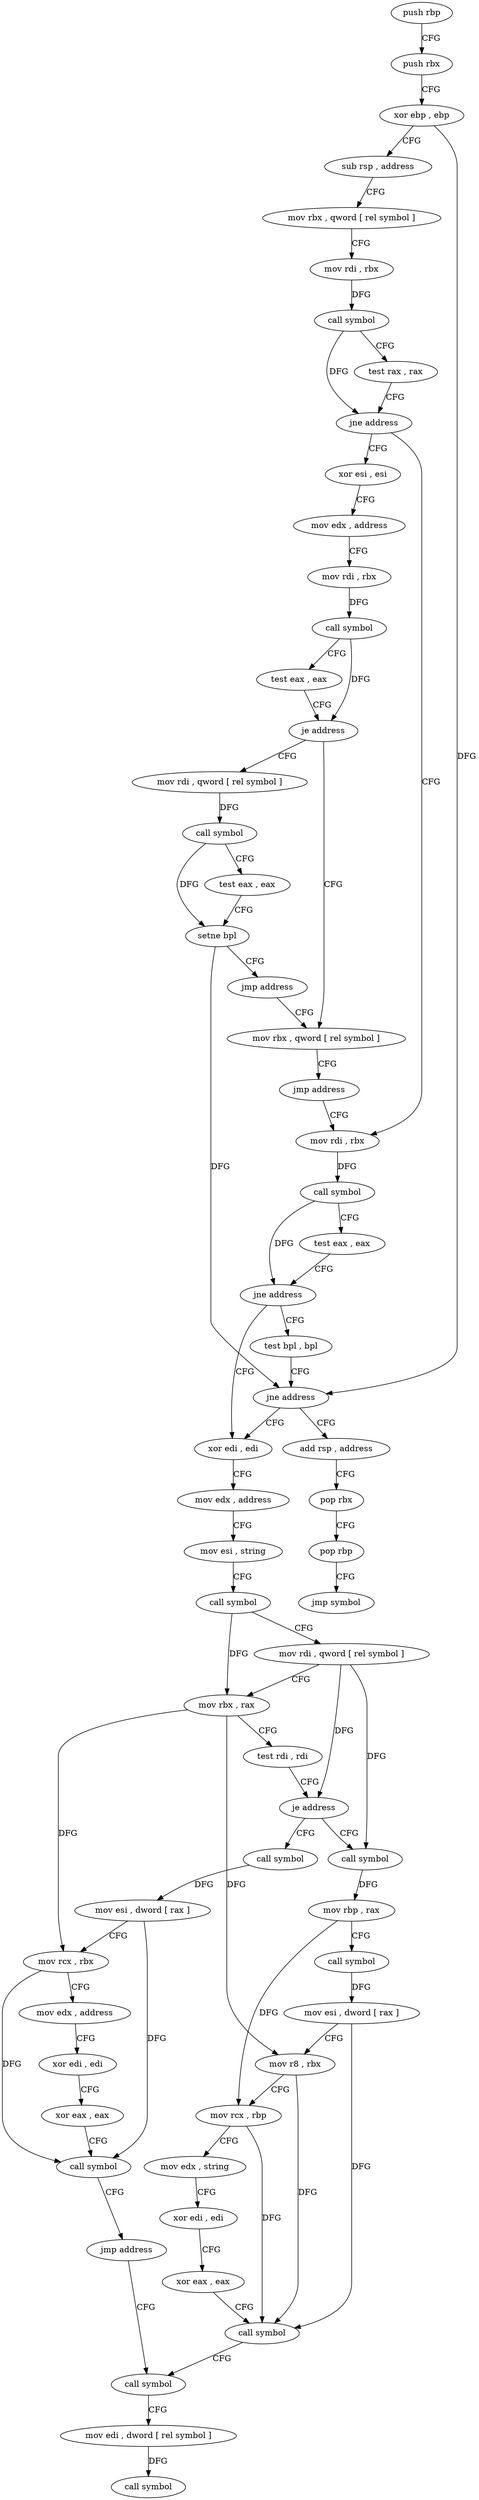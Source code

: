 digraph "func" {
"4218192" [label = "push rbp" ]
"4218193" [label = "push rbx" ]
"4218194" [label = "xor ebp , ebp" ]
"4218196" [label = "sub rsp , address" ]
"4218200" [label = "mov rbx , qword [ rel symbol ]" ]
"4218207" [label = "mov rdi , rbx" ]
"4218210" [label = "call symbol" ]
"4218215" [label = "test rax , rax" ]
"4218218" [label = "jne address" ]
"4218256" [label = "xor esi , esi" ]
"4218220" [label = "mov rdi , rbx" ]
"4218258" [label = "mov edx , address" ]
"4218263" [label = "mov rdi , rbx" ]
"4218266" [label = "call symbol" ]
"4218271" [label = "test eax , eax" ]
"4218273" [label = "je address" ]
"4218368" [label = "mov rdi , qword [ rel symbol ]" ]
"4218275" [label = "mov rbx , qword [ rel symbol ]" ]
"4218223" [label = "call symbol" ]
"4218228" [label = "test eax , eax" ]
"4218230" [label = "jne address" ]
"4218284" [label = "xor edi , edi" ]
"4218232" [label = "test bpl , bpl" ]
"4218375" [label = "call symbol" ]
"4218380" [label = "test eax , eax" ]
"4218382" [label = "setne bpl" ]
"4218386" [label = "jmp address" ]
"4218282" [label = "jmp address" ]
"4218286" [label = "mov edx , address" ]
"4218291" [label = "mov esi , string" ]
"4218296" [label = "call symbol" ]
"4218301" [label = "mov rdi , qword [ rel symbol ]" ]
"4218308" [label = "mov rbx , rax" ]
"4218311" [label = "test rdi , rdi" ]
"4218314" [label = "je address" ]
"4218392" [label = "call symbol" ]
"4218316" [label = "call symbol" ]
"4218235" [label = "jne address" ]
"4218237" [label = "add rsp , address" ]
"4218397" [label = "mov esi , dword [ rax ]" ]
"4218399" [label = "mov rcx , rbx" ]
"4218402" [label = "mov edx , address" ]
"4218407" [label = "xor edi , edi" ]
"4218409" [label = "xor eax , eax" ]
"4218411" [label = "call symbol" ]
"4218416" [label = "jmp address" ]
"4218351" [label = "call symbol" ]
"4218321" [label = "mov rbp , rax" ]
"4218324" [label = "call symbol" ]
"4218329" [label = "mov esi , dword [ rax ]" ]
"4218331" [label = "mov r8 , rbx" ]
"4218334" [label = "mov rcx , rbp" ]
"4218337" [label = "mov edx , string" ]
"4218342" [label = "xor edi , edi" ]
"4218344" [label = "xor eax , eax" ]
"4218346" [label = "call symbol" ]
"4218241" [label = "pop rbx" ]
"4218242" [label = "pop rbp" ]
"4218243" [label = "jmp symbol" ]
"4218356" [label = "mov edi , dword [ rel symbol ]" ]
"4218362" [label = "call symbol" ]
"4218192" -> "4218193" [ label = "CFG" ]
"4218193" -> "4218194" [ label = "CFG" ]
"4218194" -> "4218196" [ label = "CFG" ]
"4218194" -> "4218235" [ label = "DFG" ]
"4218196" -> "4218200" [ label = "CFG" ]
"4218200" -> "4218207" [ label = "CFG" ]
"4218207" -> "4218210" [ label = "DFG" ]
"4218210" -> "4218215" [ label = "CFG" ]
"4218210" -> "4218218" [ label = "DFG" ]
"4218215" -> "4218218" [ label = "CFG" ]
"4218218" -> "4218256" [ label = "CFG" ]
"4218218" -> "4218220" [ label = "CFG" ]
"4218256" -> "4218258" [ label = "CFG" ]
"4218220" -> "4218223" [ label = "DFG" ]
"4218258" -> "4218263" [ label = "CFG" ]
"4218263" -> "4218266" [ label = "DFG" ]
"4218266" -> "4218271" [ label = "CFG" ]
"4218266" -> "4218273" [ label = "DFG" ]
"4218271" -> "4218273" [ label = "CFG" ]
"4218273" -> "4218368" [ label = "CFG" ]
"4218273" -> "4218275" [ label = "CFG" ]
"4218368" -> "4218375" [ label = "DFG" ]
"4218275" -> "4218282" [ label = "CFG" ]
"4218223" -> "4218228" [ label = "CFG" ]
"4218223" -> "4218230" [ label = "DFG" ]
"4218228" -> "4218230" [ label = "CFG" ]
"4218230" -> "4218284" [ label = "CFG" ]
"4218230" -> "4218232" [ label = "CFG" ]
"4218284" -> "4218286" [ label = "CFG" ]
"4218232" -> "4218235" [ label = "CFG" ]
"4218375" -> "4218380" [ label = "CFG" ]
"4218375" -> "4218382" [ label = "DFG" ]
"4218380" -> "4218382" [ label = "CFG" ]
"4218382" -> "4218386" [ label = "CFG" ]
"4218382" -> "4218235" [ label = "DFG" ]
"4218386" -> "4218275" [ label = "CFG" ]
"4218282" -> "4218220" [ label = "CFG" ]
"4218286" -> "4218291" [ label = "CFG" ]
"4218291" -> "4218296" [ label = "CFG" ]
"4218296" -> "4218301" [ label = "CFG" ]
"4218296" -> "4218308" [ label = "DFG" ]
"4218301" -> "4218308" [ label = "CFG" ]
"4218301" -> "4218314" [ label = "DFG" ]
"4218301" -> "4218316" [ label = "DFG" ]
"4218308" -> "4218311" [ label = "CFG" ]
"4218308" -> "4218399" [ label = "DFG" ]
"4218308" -> "4218331" [ label = "DFG" ]
"4218311" -> "4218314" [ label = "CFG" ]
"4218314" -> "4218392" [ label = "CFG" ]
"4218314" -> "4218316" [ label = "CFG" ]
"4218392" -> "4218397" [ label = "DFG" ]
"4218316" -> "4218321" [ label = "DFG" ]
"4218235" -> "4218284" [ label = "CFG" ]
"4218235" -> "4218237" [ label = "CFG" ]
"4218237" -> "4218241" [ label = "CFG" ]
"4218397" -> "4218399" [ label = "CFG" ]
"4218397" -> "4218411" [ label = "DFG" ]
"4218399" -> "4218402" [ label = "CFG" ]
"4218399" -> "4218411" [ label = "DFG" ]
"4218402" -> "4218407" [ label = "CFG" ]
"4218407" -> "4218409" [ label = "CFG" ]
"4218409" -> "4218411" [ label = "CFG" ]
"4218411" -> "4218416" [ label = "CFG" ]
"4218416" -> "4218351" [ label = "CFG" ]
"4218351" -> "4218356" [ label = "CFG" ]
"4218321" -> "4218324" [ label = "CFG" ]
"4218321" -> "4218334" [ label = "DFG" ]
"4218324" -> "4218329" [ label = "DFG" ]
"4218329" -> "4218331" [ label = "CFG" ]
"4218329" -> "4218346" [ label = "DFG" ]
"4218331" -> "4218334" [ label = "CFG" ]
"4218331" -> "4218346" [ label = "DFG" ]
"4218334" -> "4218337" [ label = "CFG" ]
"4218334" -> "4218346" [ label = "DFG" ]
"4218337" -> "4218342" [ label = "CFG" ]
"4218342" -> "4218344" [ label = "CFG" ]
"4218344" -> "4218346" [ label = "CFG" ]
"4218346" -> "4218351" [ label = "CFG" ]
"4218241" -> "4218242" [ label = "CFG" ]
"4218242" -> "4218243" [ label = "CFG" ]
"4218356" -> "4218362" [ label = "DFG" ]
}

